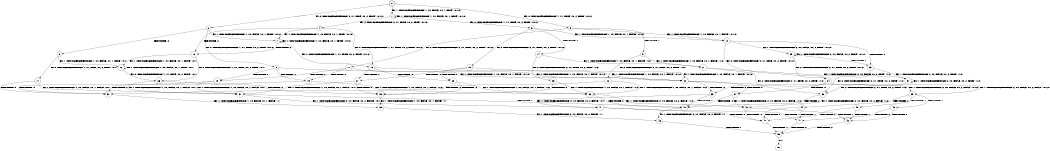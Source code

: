 digraph BCG {
size = "7, 10.5";
center = TRUE;
node [shape = circle];
0 [peripheries = 2];
0 -> 1 [label = "EX !1 !ATOMIC_EXCH_BRANCH (1, +0, FALSE, +0, 1, TRUE) !:0:1:2:"];
0 -> 2 [label = "EX !2 !ATOMIC_EXCH_BRANCH (2, +1, TRUE, +0, 2, TRUE) !:0:1:2:"];
0 -> 3 [label = "EX !0 !ATOMIC_EXCH_BRANCH (1, +1, TRUE, +0, 2, TRUE) !:0:1:2:"];
1 -> 4 [label = "EX !2 !ATOMIC_EXCH_BRANCH (2, +1, TRUE, +0, 2, TRUE) !:0:1:2:"];
1 -> 5 [label = "EX !0 !ATOMIC_EXCH_BRANCH (1, +1, TRUE, +0, 2, TRUE) !:0:1:2:"];
1 -> 1 [label = "EX !1 !ATOMIC_EXCH_BRANCH (1, +0, FALSE, +0, 1, TRUE) !:0:1:2:"];
2 -> 6 [label = "TERMINATE !2"];
2 -> 7 [label = "EX !1 !ATOMIC_EXCH_BRANCH (1, +0, FALSE, +0, 1, TRUE) !:0:1:2:"];
2 -> 8 [label = "EX !0 !ATOMIC_EXCH_BRANCH (1, +1, TRUE, +0, 2, TRUE) !:0:1:2:"];
3 -> 9 [label = "TERMINATE !0"];
3 -> 10 [label = "EX !1 !ATOMIC_EXCH_BRANCH (1, +0, FALSE, +0, 1, FALSE) !:0:1:2:"];
3 -> 11 [label = "EX !2 !ATOMIC_EXCH_BRANCH (2, +1, TRUE, +0, 2, TRUE) !:0:1:2:"];
4 -> 12 [label = "TERMINATE !2"];
4 -> 13 [label = "EX !0 !ATOMIC_EXCH_BRANCH (1, +1, TRUE, +0, 2, TRUE) !:0:1:2:"];
4 -> 7 [label = "EX !1 !ATOMIC_EXCH_BRANCH (1, +0, FALSE, +0, 1, TRUE) !:0:1:2:"];
5 -> 14 [label = "TERMINATE !0"];
5 -> 15 [label = "EX !2 !ATOMIC_EXCH_BRANCH (2, +1, TRUE, +0, 2, TRUE) !:0:1:2:"];
5 -> 10 [label = "EX !1 !ATOMIC_EXCH_BRANCH (1, +0, FALSE, +0, 1, FALSE) !:0:1:2:"];
6 -> 16 [label = "EX !1 !ATOMIC_EXCH_BRANCH (1, +0, FALSE, +0, 1, TRUE) !:0:1:"];
6 -> 17 [label = "EX !0 !ATOMIC_EXCH_BRANCH (1, +1, TRUE, +0, 2, TRUE) !:0:1:"];
7 -> 12 [label = "TERMINATE !2"];
7 -> 13 [label = "EX !0 !ATOMIC_EXCH_BRANCH (1, +1, TRUE, +0, 2, TRUE) !:0:1:2:"];
7 -> 7 [label = "EX !1 !ATOMIC_EXCH_BRANCH (1, +0, FALSE, +0, 1, TRUE) !:0:1:2:"];
8 -> 18 [label = "TERMINATE !2"];
8 -> 19 [label = "TERMINATE !0"];
8 -> 20 [label = "EX !1 !ATOMIC_EXCH_BRANCH (1, +0, FALSE, +0, 1, FALSE) !:0:1:2:"];
9 -> 21 [label = "EX !1 !ATOMIC_EXCH_BRANCH (1, +0, FALSE, +0, 1, FALSE) !:1:2:"];
9 -> 22 [label = "EX !2 !ATOMIC_EXCH_BRANCH (2, +1, TRUE, +0, 2, TRUE) !:1:2:"];
10 -> 23 [label = "TERMINATE !0"];
10 -> 24 [label = "EX !2 !ATOMIC_EXCH_BRANCH (2, +1, TRUE, +0, 2, TRUE) !:0:1:2:"];
10 -> 25 [label = "EX !1 !ATOMIC_EXCH_BRANCH (2, +0, FALSE, +0, 2, TRUE) !:0:1:2:"];
11 -> 18 [label = "TERMINATE !2"];
11 -> 19 [label = "TERMINATE !0"];
11 -> 20 [label = "EX !1 !ATOMIC_EXCH_BRANCH (1, +0, FALSE, +0, 1, FALSE) !:0:1:2:"];
12 -> 26 [label = "EX !0 !ATOMIC_EXCH_BRANCH (1, +1, TRUE, +0, 2, TRUE) !:0:1:"];
12 -> 16 [label = "EX !1 !ATOMIC_EXCH_BRANCH (1, +0, FALSE, +0, 1, TRUE) !:0:1:"];
13 -> 27 [label = "TERMINATE !2"];
13 -> 28 [label = "TERMINATE !0"];
13 -> 20 [label = "EX !1 !ATOMIC_EXCH_BRANCH (1, +0, FALSE, +0, 1, FALSE) !:0:1:2:"];
14 -> 29 [label = "EX !2 !ATOMIC_EXCH_BRANCH (2, +1, TRUE, +0, 2, TRUE) !:1:2:"];
14 -> 21 [label = "EX !1 !ATOMIC_EXCH_BRANCH (1, +0, FALSE, +0, 1, FALSE) !:1:2:"];
15 -> 27 [label = "TERMINATE !2"];
15 -> 28 [label = "TERMINATE !0"];
15 -> 20 [label = "EX !1 !ATOMIC_EXCH_BRANCH (1, +0, FALSE, +0, 1, FALSE) !:0:1:2:"];
16 -> 26 [label = "EX !0 !ATOMIC_EXCH_BRANCH (1, +1, TRUE, +0, 2, TRUE) !:0:1:"];
16 -> 16 [label = "EX !1 !ATOMIC_EXCH_BRANCH (1, +0, FALSE, +0, 1, TRUE) !:0:1:"];
17 -> 30 [label = "TERMINATE !0"];
17 -> 31 [label = "EX !1 !ATOMIC_EXCH_BRANCH (1, +0, FALSE, +0, 1, FALSE) !:0:1:"];
18 -> 30 [label = "TERMINATE !0"];
18 -> 31 [label = "EX !1 !ATOMIC_EXCH_BRANCH (1, +0, FALSE, +0, 1, FALSE) !:0:1:"];
19 -> 30 [label = "TERMINATE !2"];
19 -> 32 [label = "EX !1 !ATOMIC_EXCH_BRANCH (1, +0, FALSE, +0, 1, FALSE) !:1:2:"];
20 -> 33 [label = "TERMINATE !2"];
20 -> 34 [label = "TERMINATE !0"];
20 -> 35 [label = "EX !1 !ATOMIC_EXCH_BRANCH (2, +0, FALSE, +0, 2, FALSE) !:0:1:2:"];
21 -> 36 [label = "EX !2 !ATOMIC_EXCH_BRANCH (2, +1, TRUE, +0, 2, TRUE) !:1:2:"];
21 -> 37 [label = "EX !1 !ATOMIC_EXCH_BRANCH (2, +0, FALSE, +0, 2, TRUE) !:1:2:"];
22 -> 30 [label = "TERMINATE !2"];
22 -> 32 [label = "EX !1 !ATOMIC_EXCH_BRANCH (1, +0, FALSE, +0, 1, FALSE) !:1:2:"];
23 -> 36 [label = "EX !2 !ATOMIC_EXCH_BRANCH (2, +1, TRUE, +0, 2, TRUE) !:1:2:"];
23 -> 37 [label = "EX !1 !ATOMIC_EXCH_BRANCH (2, +0, FALSE, +0, 2, TRUE) !:1:2:"];
24 -> 33 [label = "TERMINATE !2"];
24 -> 34 [label = "TERMINATE !0"];
24 -> 35 [label = "EX !1 !ATOMIC_EXCH_BRANCH (2, +0, FALSE, +0, 2, FALSE) !:0:1:2:"];
25 -> 23 [label = "TERMINATE !0"];
25 -> 24 [label = "EX !2 !ATOMIC_EXCH_BRANCH (2, +1, TRUE, +0, 2, TRUE) !:0:1:2:"];
25 -> 25 [label = "EX !1 !ATOMIC_EXCH_BRANCH (2, +0, FALSE, +0, 2, TRUE) !:0:1:2:"];
26 -> 38 [label = "TERMINATE !0"];
26 -> 31 [label = "EX !1 !ATOMIC_EXCH_BRANCH (1, +0, FALSE, +0, 1, FALSE) !:0:1:"];
27 -> 38 [label = "TERMINATE !0"];
27 -> 31 [label = "EX !1 !ATOMIC_EXCH_BRANCH (1, +0, FALSE, +0, 1, FALSE) !:0:1:"];
28 -> 38 [label = "TERMINATE !2"];
28 -> 32 [label = "EX !1 !ATOMIC_EXCH_BRANCH (1, +0, FALSE, +0, 1, FALSE) !:1:2:"];
29 -> 38 [label = "TERMINATE !2"];
29 -> 32 [label = "EX !1 !ATOMIC_EXCH_BRANCH (1, +0, FALSE, +0, 1, FALSE) !:1:2:"];
30 -> 39 [label = "EX !1 !ATOMIC_EXCH_BRANCH (1, +0, FALSE, +0, 1, FALSE) !:1:"];
31 -> 40 [label = "TERMINATE !0"];
31 -> 41 [label = "EX !1 !ATOMIC_EXCH_BRANCH (2, +0, FALSE, +0, 2, FALSE) !:0:1:"];
32 -> 40 [label = "TERMINATE !2"];
32 -> 42 [label = "EX !1 !ATOMIC_EXCH_BRANCH (2, +0, FALSE, +0, 2, FALSE) !:1:2:"];
33 -> 40 [label = "TERMINATE !0"];
33 -> 41 [label = "EX !1 !ATOMIC_EXCH_BRANCH (2, +0, FALSE, +0, 2, FALSE) !:0:1:"];
34 -> 40 [label = "TERMINATE !2"];
34 -> 42 [label = "EX !1 !ATOMIC_EXCH_BRANCH (2, +0, FALSE, +0, 2, FALSE) !:1:2:"];
35 -> 43 [label = "TERMINATE !1"];
35 -> 44 [label = "TERMINATE !2"];
35 -> 45 [label = "TERMINATE !0"];
36 -> 40 [label = "TERMINATE !2"];
36 -> 42 [label = "EX !1 !ATOMIC_EXCH_BRANCH (2, +0, FALSE, +0, 2, FALSE) !:1:2:"];
37 -> 36 [label = "EX !2 !ATOMIC_EXCH_BRANCH (2, +1, TRUE, +0, 2, TRUE) !:1:2:"];
37 -> 37 [label = "EX !1 !ATOMIC_EXCH_BRANCH (2, +0, FALSE, +0, 2, TRUE) !:1:2:"];
38 -> 39 [label = "EX !1 !ATOMIC_EXCH_BRANCH (1, +0, FALSE, +0, 1, FALSE) !:1:"];
39 -> 46 [label = "EX !1 !ATOMIC_EXCH_BRANCH (2, +0, FALSE, +0, 2, FALSE) !:1:"];
40 -> 46 [label = "EX !1 !ATOMIC_EXCH_BRANCH (2, +0, FALSE, +0, 2, FALSE) !:1:"];
41 -> 47 [label = "TERMINATE !1"];
41 -> 48 [label = "TERMINATE !0"];
42 -> 49 [label = "TERMINATE !1"];
42 -> 48 [label = "TERMINATE !2"];
43 -> 47 [label = "TERMINATE !2"];
43 -> 49 [label = "TERMINATE !0"];
44 -> 47 [label = "TERMINATE !1"];
44 -> 48 [label = "TERMINATE !0"];
45 -> 49 [label = "TERMINATE !1"];
45 -> 48 [label = "TERMINATE !2"];
46 -> 50 [label = "TERMINATE !1"];
47 -> 50 [label = "TERMINATE !0"];
48 -> 50 [label = "TERMINATE !1"];
49 -> 50 [label = "TERMINATE !2"];
50 -> 51 [label = "exit"];
}

